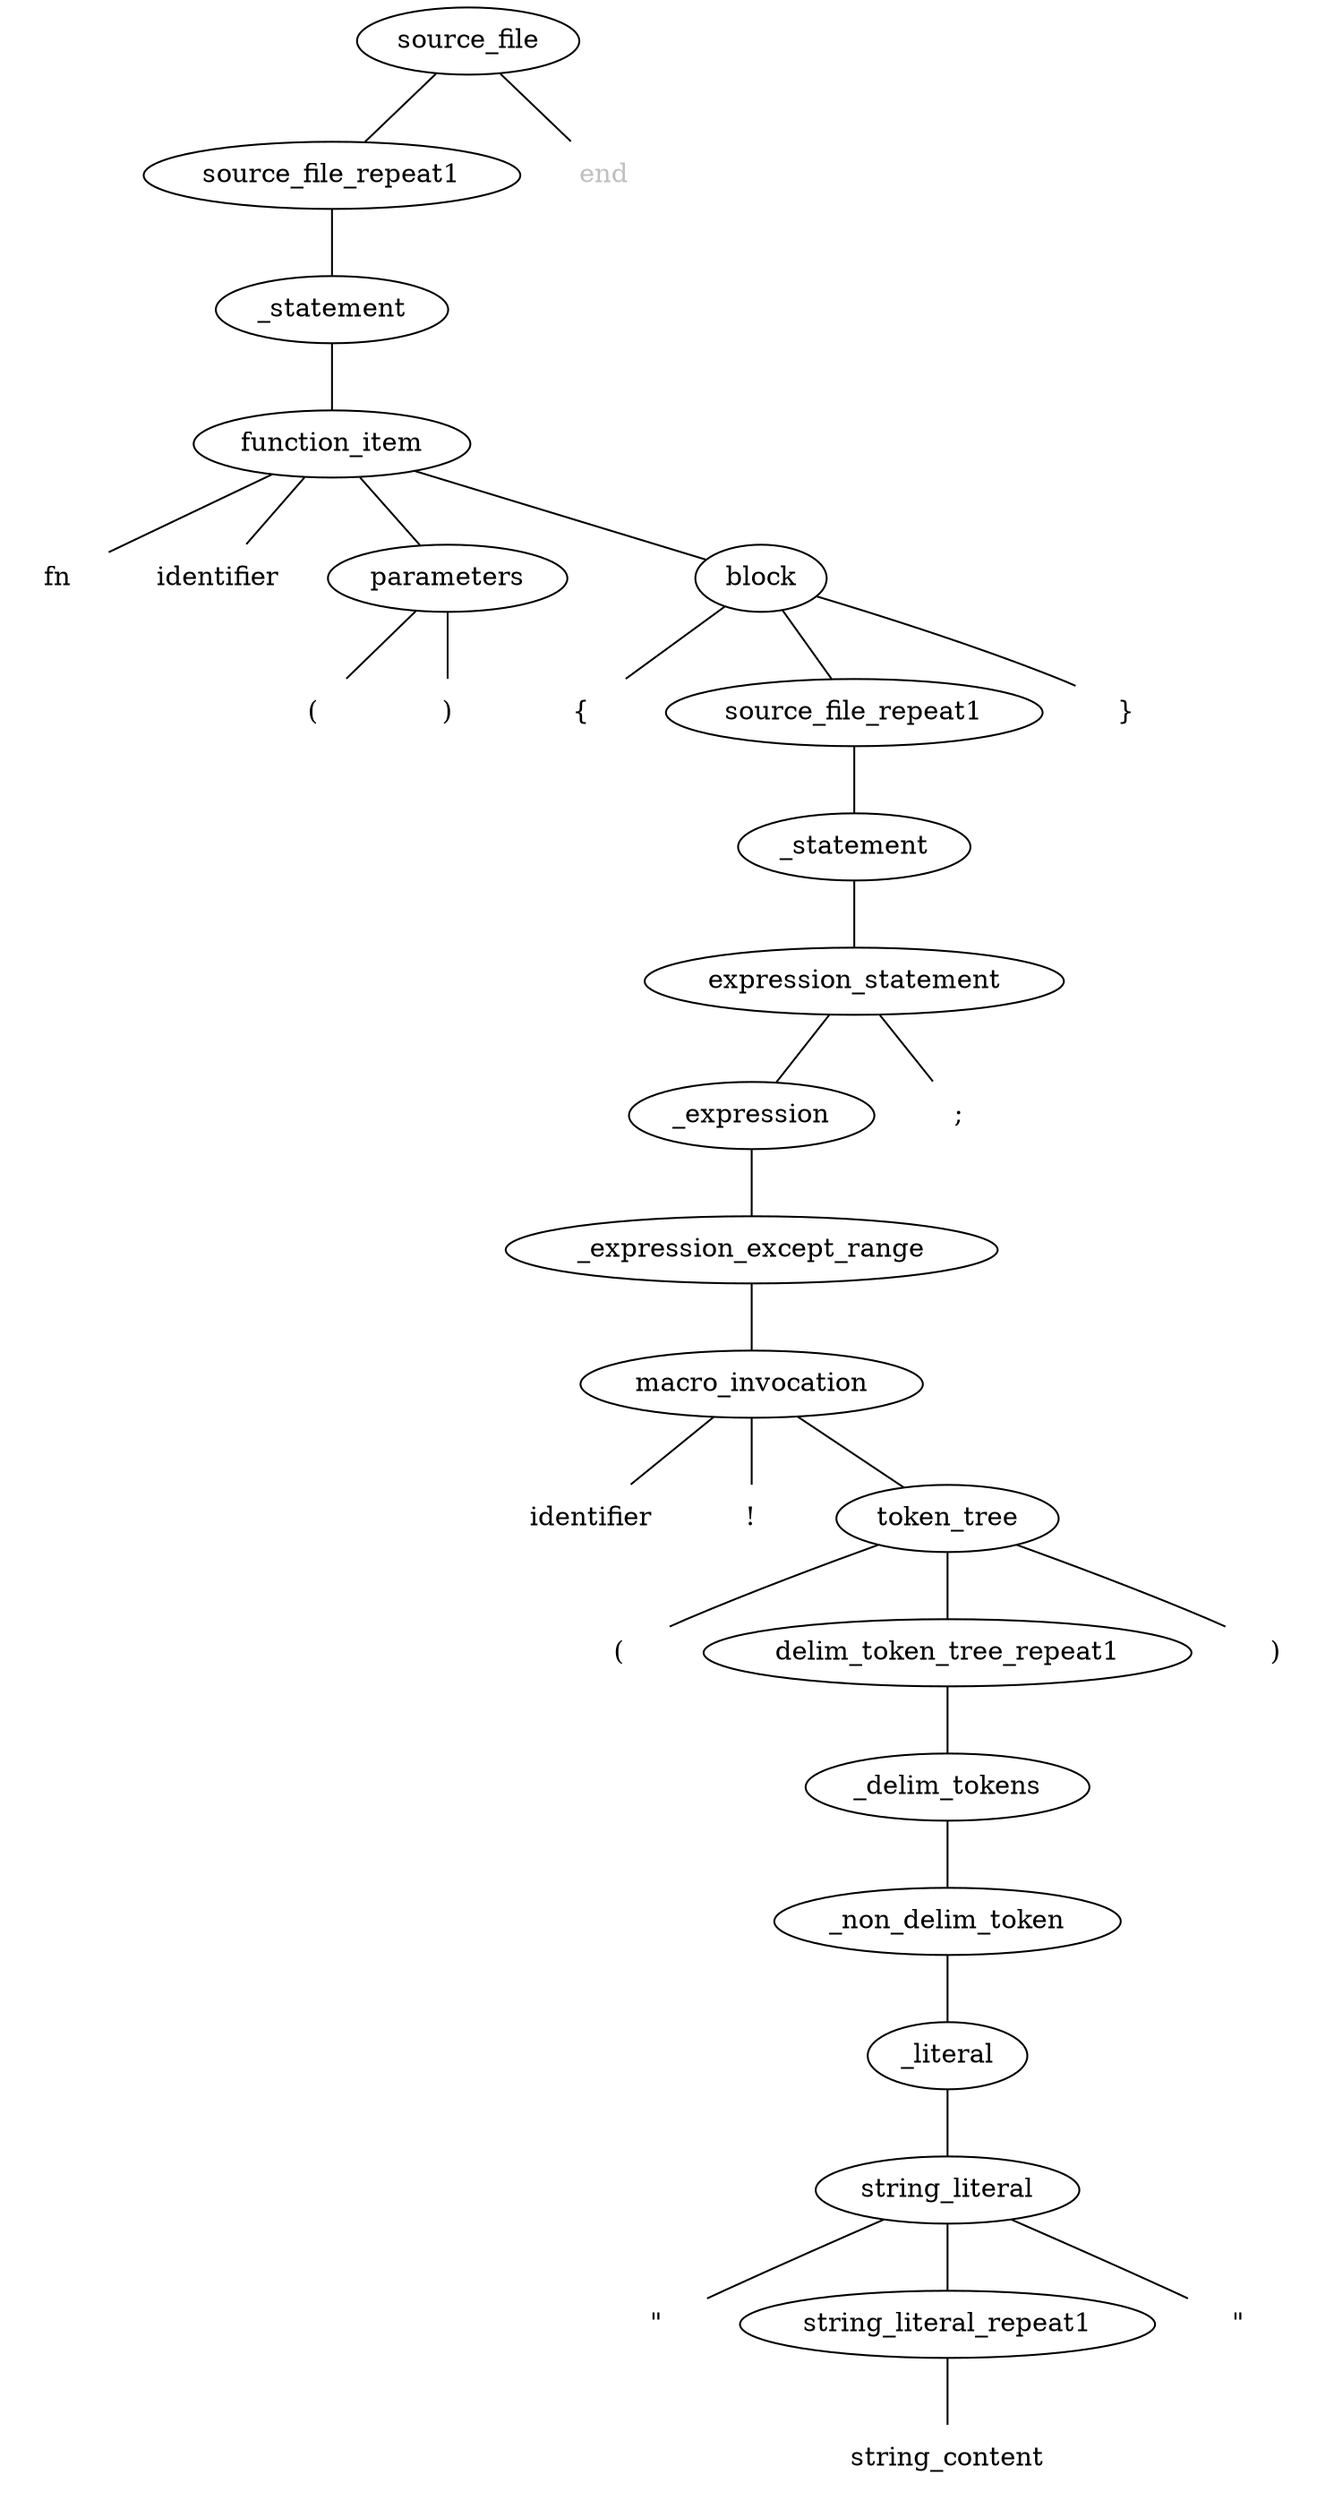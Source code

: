 digraph tree {
edge [arrowhead=none]
tree_0x7f7e3645f008 [label="source_file", tooltip="range: 0 - 45
state: 0
error-cost: 0
has-changes: 0
depends-on-column: 0
descendant-count: 21
repeat-depth: 0
lookahead-bytes: 1"]
tree_0x7f7e30003740 [label="source_file_repeat1", tooltip="range: 0 - 44
state: 1
error-cost: 0
has-changes: 0
depends-on-column: 0
descendant-count: 21
repeat-depth: 0
lookahead-bytes: 1"]
tree_0x7f7e300066d0 [label="_statement", tooltip="range: 0 - 44
state: 1
error-cost: 0
has-changes: 0
depends-on-column: 0
descendant-count: 21
repeat-depth: 0
lookahead-bytes: 1"]
tree_0x7f7e30006670 [label="function_item", tooltip="range: 0 - 44
state: 1
error-cost: 0
has-changes: 0
depends-on-column: 0
descendant-count: 20
repeat-depth: 0
lookahead-bytes: 1"]
tree_0x7f7e30006760 [label="fn", shape=plaintext, tooltip="range: 0 - 2
state: 1
error-cost: 0
has-changes: 0
depends-on-column: 0
descendant-count: 0
repeat-depth: 0
lookahead-bytes: 1"]
tree_0x7f7e30006670 -> tree_0x7f7e30006760 [tooltip=0]
tree_0x7f7e30006768 [label="identifier", shape=plaintext, tooltip="range: 2 - 7
state: 3042
error-cost: 0
has-changes: 0
depends-on-column: 0
descendant-count: 0
repeat-depth: 0
lookahead-bytes: 1"]
tree_0x7f7e30006670 -> tree_0x7f7e30006768 [tooltip=1]
tree_0x7f7e30006770 [label="parameters", tooltip="range: 7 - 9
state: 2505
error-cost: 0
has-changes: 0
depends-on-column: 0
descendant-count: 2
repeat-depth: 0
lookahead-bytes: 1"]
tree_0x7f7e300083c0 [label="(", shape=plaintext, tooltip="range: 7 - 8
state: 2505
error-cost: 0
has-changes: 0
depends-on-column: 0
descendant-count: 0
repeat-depth: 0
lookahead-bytes: 1"]
tree_0x7f7e30006770 -> tree_0x7f7e300083c0 [tooltip=0]
tree_0x7f7e300083c8 [label=")", shape=plaintext, tooltip="range: 8 - 9
state: 375
error-cost: 0
has-changes: 0
depends-on-column: 0
descendant-count: 0
repeat-depth: 0
lookahead-bytes: 1"]
tree_0x7f7e30006770 -> tree_0x7f7e300083c8 [tooltip=1]
tree_0x7f7e30006670 -> tree_0x7f7e30006770 [tooltip=2]
tree_0x7f7e30006778 [label="block", tooltip="range: 9 - 44
state: 2231
error-cost: 0
has-changes: 0
depends-on-column: 0
descendant-count: 14
repeat-depth: 0
lookahead-bytes: 1"]
tree_0x7f7e30008910 [label="{", shape=plaintext, tooltip="range: 9 - 11
state: 1946
error-cost: 0
has-changes: 0
depends-on-column: 0
descendant-count: 0
repeat-depth: 0
lookahead-bytes: 1"]
tree_0x7f7e30006778 -> tree_0x7f7e30008910 [tooltip=0]
tree_0x7f7e30008918 [label="source_file_repeat1", tooltip="range: 11 - 42
state: 6
error-cost: 0
has-changes: 0
depends-on-column: 0
descendant-count: 12
repeat-depth: 0
lookahead-bytes: 1"]
tree_0x7f7e30006610 [label="_statement", tooltip="range: 11 - 42
state: 6
error-cost: 0
has-changes: 0
depends-on-column: 0
descendant-count: 12
repeat-depth: 0
lookahead-bytes: 1"]
tree_0x7f7e30003d60 [label="expression_statement", tooltip="range: 11 - 42
state: 6
error-cost: 0
has-changes: 0
depends-on-column: 0
descendant-count: 11
repeat-depth: 0
lookahead-bytes: 1"]
tree_0x7f7e30008840 [label="_expression", tooltip="range: 11 - 41
state: 6
error-cost: 0
has-changes: 0
depends-on-column: 0
descendant-count: 10
repeat-depth: 0
lookahead-bytes: 1"]
tree_0x7f7e30000ca0 [label="_expression_except_range", tooltip="range: 11 - 41
state: 6
error-cost: 0
has-changes: 0
depends-on-column: 0
descendant-count: 10
repeat-depth: 0
lookahead-bytes: 1"]
tree_0x7f7e300088b0 [label="macro_invocation", tooltip="range: 11 - 41
state: 6
error-cost: 0
has-changes: 0
depends-on-column: 0
descendant-count: 9
repeat-depth: 0
lookahead-bytes: 1"]
tree_0x7f7e30008690 [label="identifier", shape=plaintext, tooltip="range: 11 - 23
state: 6
error-cost: 0
has-changes: 0
depends-on-column: 0
descendant-count: 0
repeat-depth: 0
lookahead-bytes: 1"]
tree_0x7f7e300088b0 -> tree_0x7f7e30008690 [tooltip=0]
tree_0x7f7e30008698 [label="!", shape=plaintext, tooltip="range: 23 - 24
state: 1501
error-cost: 0
has-changes: 0
depends-on-column: 0
descendant-count: 0
repeat-depth: 0
lookahead-bytes: 1"]
tree_0x7f7e300088b0 -> tree_0x7f7e30008698 [tooltip=1]
tree_0x7f7e300086a0 [label="token_tree", tooltip="range: 24 - 41
state: 2730
error-cost: 0
has-changes: 0
depends-on-column: 0
descendant-count: 6
repeat-depth: 0
lookahead-bytes: 1"]
tree_0x7f7e30008620 [label="(", shape=plaintext, tooltip="range: 24 - 25
state: 2730
error-cost: 0
has-changes: 0
depends-on-column: 0
descendant-count: 0
repeat-depth: 0
lookahead-bytes: 1"]
tree_0x7f7e300086a0 -> tree_0x7f7e30008620 [tooltip=0]
tree_0x7f7e30008628 [label="delim_token_tree_repeat1", tooltip="range: 25 - 40
state: 115
error-cost: 0
has-changes: 0
depends-on-column: 0
descendant-count: 4
repeat-depth: 0
lookahead-bytes: 1"]
tree_0x7f7e300087e0 [label="_delim_tokens", tooltip="range: 25 - 40
state: 115
error-cost: 0
has-changes: 0
depends-on-column: 0
descendant-count: 4
repeat-depth: 0
lookahead-bytes: 1"]
tree_0x7f7e30008780 [label="_non_delim_token", tooltip="range: 25 - 40
state: 115
error-cost: 0
has-changes: 0
depends-on-column: 0
descendant-count: 4
repeat-depth: 0
lookahead-bytes: 1"]
tree_0x7f7e300085c0 [label="_literal", tooltip="range: 25 - 40
state: 115
error-cost: 0
has-changes: 0
depends-on-column: 0
descendant-count: 4
repeat-depth: 0
lookahead-bytes: 1"]
tree_0x7f7e30008560 [label="string_literal", tooltip="range: 25 - 40
state: 115
error-cost: 0
has-changes: 0
depends-on-column: 0
descendant-count: 3
repeat-depth: 0
lookahead-bytes: 1"]
tree_0x7f7e300084f0 [label="\"", shape=plaintext, tooltip="range: 25 - 26
state: 115
error-cost: 0
has-changes: 0
depends-on-column: 0
descendant-count: 0
repeat-depth: 0
lookahead-bytes: 1"]
tree_0x7f7e30008560 -> tree_0x7f7e300084f0 [tooltip=0]
tree_0x7f7e300084f8 [label="string_literal_repeat1", tooltip="range: 26 - 39
state: 2497
error-cost: 0
has-changes: 0
depends-on-column: 0
descendant-count: 1
repeat-depth: 0
lookahead-bytes: 1"]
tree_0x7f7e30008490 [label="string_content", shape=plaintext, tooltip="range: 26 - 39
state: 2497
error-cost: 0
has-changes: 0
depends-on-column: 0
descendant-count: 0
repeat-depth: 0
lookahead-bytes: 1"]
tree_0x7f7e300084f8 -> tree_0x7f7e30008490 [tooltip=0]
tree_0x7f7e30008560 -> tree_0x7f7e300084f8 [tooltip=1]
tree_0x7f7e30008500 [label="\"", shape=plaintext, tooltip="range: 39 - 40
state: 2856
error-cost: 0
has-changes: 0
depends-on-column: 0
descendant-count: 0
repeat-depth: 0
lookahead-bytes: 1"]
tree_0x7f7e30008560 -> tree_0x7f7e30008500 [tooltip=2]
tree_0x7f7e300085c0 -> tree_0x7f7e30008560 [tooltip=0]
tree_0x7f7e30008780 -> tree_0x7f7e300085c0 [tooltip=0]
tree_0x7f7e300087e0 -> tree_0x7f7e30008780 [tooltip=0]
tree_0x7f7e30008628 -> tree_0x7f7e300087e0 [tooltip=0]
tree_0x7f7e300086a0 -> tree_0x7f7e30008628 [tooltip=1]
tree_0x7f7e30008630 [label=")", shape=plaintext, tooltip="range: 40 - 41
state: 187
error-cost: 0
has-changes: 0
depends-on-column: 0
descendant-count: 0
repeat-depth: 0
lookahead-bytes: 1"]
tree_0x7f7e300086a0 -> tree_0x7f7e30008630 [tooltip=2]
tree_0x7f7e300088b0 -> tree_0x7f7e300086a0 [tooltip=2]
tree_0x7f7e30000ca0 -> tree_0x7f7e300088b0 [tooltip=0]
tree_0x7f7e30008840 -> tree_0x7f7e30000ca0 [tooltip=0]
tree_0x7f7e30003d60 -> tree_0x7f7e30008840 [tooltip=0]
tree_0x7f7e30008848 [label=";", shape=plaintext, tooltip="range: 41 - 42
state: 387
error-cost: 0
has-changes: 0
depends-on-column: 0
descendant-count: 0
repeat-depth: 0
lookahead-bytes: 1"]
tree_0x7f7e30003d60 -> tree_0x7f7e30008848 [tooltip=1]
tree_0x7f7e30006610 -> tree_0x7f7e30003d60 [tooltip=0]
tree_0x7f7e30008918 -> tree_0x7f7e30006610 [tooltip=0]
tree_0x7f7e30006778 -> tree_0x7f7e30008918 [tooltip=1]
tree_0x7f7e30008920 [label="}", shape=plaintext, tooltip="range: 42 - 44
state: 655
error-cost: 0
has-changes: 0
depends-on-column: 0
descendant-count: 0
repeat-depth: 0
lookahead-bytes: 1"]
tree_0x7f7e30006778 -> tree_0x7f7e30008920 [tooltip=2]
tree_0x7f7e30006670 -> tree_0x7f7e30006778 [tooltip=3]
tree_0x7f7e300066d0 -> tree_0x7f7e30006670 [tooltip=0]
tree_0x7f7e30003740 -> tree_0x7f7e300066d0 [tooltip=0]
tree_0x7f7e3645f008 -> tree_0x7f7e30003740 [tooltip=0]
tree_0x7f7e30003748 [label="end", shape=plaintext, fontcolor=gray, tooltip="range: 44 - 45
state: 645
error-cost: 0
has-changes: 0
depends-on-column: 0
descendant-count: 0
repeat-depth: 0
lookahead-bytes: 1"]
tree_0x7f7e3645f008 -> tree_0x7f7e30003748 [tooltip=1]
}
